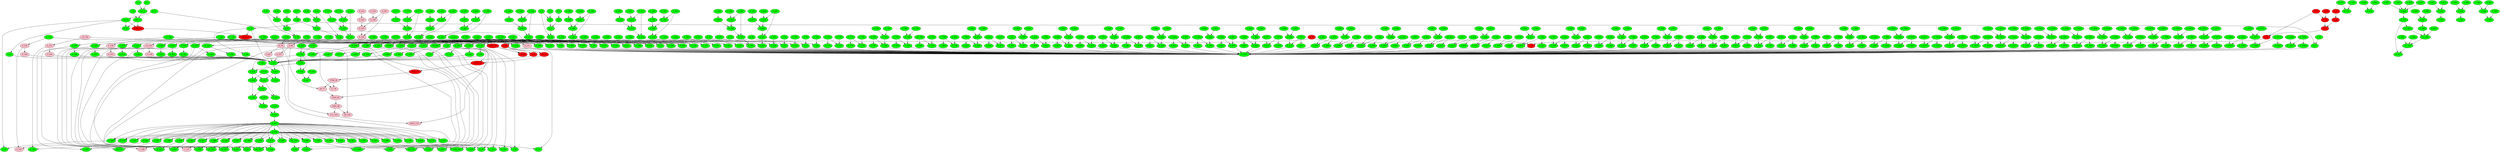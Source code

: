 digraph{
"0_0" [style=filled, fillcolor = green]
"0_0" -> "523_1"
"523_1" [style=filled, fillcolor = green]
"4_2" [style=filled, fillcolor = green]
"4_2" -> "523_1"
"523_1" [style=filled, fillcolor = green]
"0_5" [style=filled, fillcolor = green]
"0_5" -> "0_6"
"0_6" [style=filled, fillcolor = green]
"0_7" [style=filled, fillcolor = green]
"0_7" -> "0_8"
"0_8" [style=filled, fillcolor = green]
"0_9" [style=filled, fillcolor = green]
"0_9" -> "0_8"
"0_8" [style=filled, fillcolor = green]
"0_9" -> "0_10"
"0_10" [style=filled, fillcolor = green]
"8_12" [style=filled, fillcolor = green]
"8_12" -> "16_14"
"16_14" [style=filled, fillcolor = green]
"8_12" -> "0_13"
"0_13" [style=filled, fillcolor = green]
"9_16" [style=filled, fillcolor = green]
"9_16" -> "0_17"
"0_17" [style=filled, fillcolor = green]
"9_16" -> "4_18"
"4_18" [style=filled, fillcolor = green]
"0_20" [style=filled, fillcolor = green]
"0_20" -> "0_17"
"0_17" [style=filled, fillcolor = green]
"0_31" [style=filled, fillcolor = red]
"0_31" -> "0_32"
"0_32" [style=filled, fillcolor = red]
"0_33" [style=filled, fillcolor = red]
"0_33" -> "0_34"
"0_34" [style=filled, fillcolor = red]
"0_35" [style=filled, fillcolor = red]
"0_35" -> "0_34"
"0_34" [style=filled, fillcolor = red]
"0_35" -> "0_36"
"0_36" [style=filled, fillcolor = red]
"6_38" [style=filled, fillcolor = red]
"6_38" -> "5_40"
"5_40" [style=filled, fillcolor = red]
"6_38" -> "0_39"
"0_39" [style=filled, fillcolor = red]
"6_42" [style=filled, fillcolor = green]
"6_42" -> "0_43"
"0_43" [style=filled, fillcolor = green]
"6_42" -> "5_44"
"5_44" [style=filled, fillcolor = green]
"0_46" [style=filled, fillcolor = green]
"0_46" -> "0_43"
"0_43" [style=filled, fillcolor = green]
"0_61" [style=filled, fillcolor = green]
"0_61" -> "0_62"
"0_62" [style=filled, fillcolor = green]
"0_63" [style=filled, fillcolor = green]
"0_63" -> "0_64"
"0_64" [style=filled, fillcolor = green]
"0_65" [style=filled, fillcolor = green]
"0_65" -> "0_64"
"0_64" [style=filled, fillcolor = green]
"0_65" -> "0_66"
"0_66" [style=filled, fillcolor = green]
"10_68" [style=filled, fillcolor = green]
"10_68" -> "9_70"
"9_70" [style=filled, fillcolor = pink]
"10_68" -> "0_69"
"0_69" [style=filled, fillcolor = green]
"6_72" [style=filled, fillcolor = green]
"6_72" -> "0_73"
"0_73" [style=filled, fillcolor = green]
"6_72" -> "17_74"
"17_74" [style=filled, fillcolor = green]
"0_76" [style=filled, fillcolor = green]
"0_76" -> "0_73"
"0_73" [style=filled, fillcolor = green]
"0_87" [style=filled, fillcolor = green]
"0_87" -> "0_88"
"0_88" [style=filled, fillcolor = green]
"0_89" [style=filled, fillcolor = green]
"0_89" -> "0_90"
"0_90" [style=filled, fillcolor = green]
"0_91" [style=filled, fillcolor = green]
"0_91" -> "0_90"
"0_90" [style=filled, fillcolor = green]
"0_91" -> "0_92"
"0_92" [style=filled, fillcolor = green]
"6_94" [style=filled, fillcolor = green]
"6_94" -> "6_96"
"6_96" [style=filled, fillcolor = pink]
"6_94" -> "0_95"
"0_95" [style=filled, fillcolor = green]
"8_98" [style=filled, fillcolor = green]
"8_98" -> "0_99"
"0_99" [style=filled, fillcolor = green]
"8_98" -> "4_100"
"4_100" [style=filled, fillcolor = green]
"0_102" [style=filled, fillcolor = green]
"0_102" -> "0_99"
"0_99" [style=filled, fillcolor = green]
"0_117" [style=filled, fillcolor = green]
"0_117" -> "0_118"
"0_118" [style=filled, fillcolor = green]
"0_119" [style=filled, fillcolor = green]
"0_119" -> "0_120"
"0_120" [style=filled, fillcolor = green]
"0_121" [style=filled, fillcolor = green]
"0_121" -> "0_120"
"0_120" [style=filled, fillcolor = green]
"0_121" -> "0_122"
"0_122" [style=filled, fillcolor = green]
"7_124" [style=filled, fillcolor = green]
"7_124" -> "10_126"
"10_126" [style=filled, fillcolor = pink]
"7_124" -> "0_125"
"0_125" [style=filled, fillcolor = green]
"6_128" [style=filled, fillcolor = green]
"6_128" -> "0_129"
"0_129" [style=filled, fillcolor = green]
"6_128" -> "4_130"
"4_130" [style=filled, fillcolor = pink]
"0_132" [style=filled, fillcolor = green]
"0_132" -> "0_129"
"0_129" [style=filled, fillcolor = green]
"0_143" [style=filled, fillcolor = pink]
"0_143" -> "0_144"
"0_144" [style=filled, fillcolor = pink]
"0_145" [style=filled, fillcolor = pink]
"0_145" -> "0_146"
"0_146" [style=filled, fillcolor = pink]
"0_147" [style=filled, fillcolor = pink]
"0_147" -> "0_146"
"0_146" [style=filled, fillcolor = pink]
"0_147" -> "0_148"
"0_148" [style=filled, fillcolor = pink]
"16_150" [style=filled, fillcolor = pink]
"16_150" -> "5_152"
"5_152" [style=filled, fillcolor = pink]
"16_150" -> "0_151"
"0_151" [style=filled, fillcolor = pink]
"6_154" [style=filled, fillcolor = green]
"6_154" -> "0_155"
"0_155" [style=filled, fillcolor = green]
"6_154" -> "5_156"
"5_156" [style=filled, fillcolor = pink]
"0_158" [style=filled, fillcolor = green]
"0_158" -> "0_155"
"0_155" [style=filled, fillcolor = green]
"0_173" [style=filled, fillcolor = green]
"0_173" -> "0_174"
"0_174" [style=filled, fillcolor = green]
"0_175" [style=filled, fillcolor = green]
"0_175" -> "0_176"
"0_176" [style=filled, fillcolor = green]
"0_177" [style=filled, fillcolor = green]
"0_177" -> "0_176"
"0_176" [style=filled, fillcolor = green]
"0_177" -> "0_178"
"0_178" [style=filled, fillcolor = green]
"7_180" [style=filled, fillcolor = green]
"7_180" -> "5_182"
"5_182" [style=filled, fillcolor = green]
"7_180" -> "0_181"
"0_181" [style=filled, fillcolor = green]
"11_184" [style=filled, fillcolor = green]
"11_184" -> "0_185"
"0_185" [style=filled, fillcolor = green]
"11_184" -> "6_186"
"6_186" [style=filled, fillcolor = green]
"0_188" [style=filled, fillcolor = green]
"0_188" -> "0_185"
"0_185" [style=filled, fillcolor = green]
"0_199" [style=filled, fillcolor = green]
"0_199" -> "0_200"
"0_200" [style=filled, fillcolor = green]
"0_201" [style=filled, fillcolor = green]
"0_201" -> "0_202"
"0_202" [style=filled, fillcolor = green]
"0_203" [style=filled, fillcolor = green]
"0_203" -> "0_202"
"0_202" [style=filled, fillcolor = green]
"0_203" -> "0_204"
"0_204" [style=filled, fillcolor = green]
"6_206" [style=filled, fillcolor = green]
"6_206" -> "5_208"
"5_208" [style=filled, fillcolor = green]
"6_206" -> "0_207"
"0_207" [style=filled, fillcolor = green]
"6_210" [style=filled, fillcolor = green]
"6_210" -> "0_211"
"0_211" [style=filled, fillcolor = green]
"6_210" -> "4_212"
"4_212" [style=filled, fillcolor = green]
"0_214" [style=filled, fillcolor = green]
"0_214" -> "0_211"
"0_211" [style=filled, fillcolor = green]
"0_226" [style=filled, fillcolor = green]
"0_226" -> "0_227"
"0_227" [style=filled, fillcolor = green]
"0_228" [style=filled, fillcolor = green]
"0_228" -> "0_229"
"0_229" [style=filled, fillcolor = green]
"0_230" [style=filled, fillcolor = green]
"0_230" -> "0_229"
"0_229" [style=filled, fillcolor = green]
"0_230" -> "0_231"
"0_231" [style=filled, fillcolor = green]
"11_233" [style=filled, fillcolor = green]
"11_233" -> "8_235"
"8_235" [style=filled, fillcolor = green]
"11_233" -> "0_234"
"0_234" [style=filled, fillcolor = green]
"6_237" [style=filled, fillcolor = green]
"6_237" -> "0_238"
"0_238" [style=filled, fillcolor = green]
"6_237" -> "16_239"
"16_239" [style=filled, fillcolor = green]
"0_241" [style=filled, fillcolor = green]
"0_241" -> "0_238"
"0_238" [style=filled, fillcolor = green]
"0_256" [style=filled, fillcolor = green]
"0_256" -> "0_257"
"0_257" [style=filled, fillcolor = green]
"0_258" [style=filled, fillcolor = green]
"0_258" -> "0_259"
"0_259" [style=filled, fillcolor = green]
"0_260" [style=filled, fillcolor = green]
"0_260" -> "0_259"
"0_259" [style=filled, fillcolor = green]
"0_260" -> "0_261"
"0_261" [style=filled, fillcolor = green]
"7_263" [style=filled, fillcolor = green]
"7_263" -> "6_265"
"6_265" [style=filled, fillcolor = green]
"7_263" -> "0_264"
"0_264" [style=filled, fillcolor = green]
"6_267" [style=filled, fillcolor = green]
"6_267" -> "0_268"
"0_268" [style=filled, fillcolor = green]
"6_267" -> "9_269"
"9_269" [style=filled, fillcolor = green]
"0_271" [style=filled, fillcolor = green]
"0_271" -> "0_268"
"0_268" [style=filled, fillcolor = green]
"0_282" [style=filled, fillcolor = green]
"0_282" -> "0_283"
"0_283" [style=filled, fillcolor = green]
"0_284" [style=filled, fillcolor = green]
"0_284" -> "0_285"
"0_285" [style=filled, fillcolor = green]
"0_286" [style=filled, fillcolor = green]
"0_286" -> "0_285"
"0_285" [style=filled, fillcolor = green]
"0_286" -> "0_287"
"0_287" [style=filled, fillcolor = green]
"6_289" [style=filled, fillcolor = green]
"6_289" -> "5_291"
"5_291" [style=filled, fillcolor = green]
"6_289" -> "0_290"
"0_290" [style=filled, fillcolor = green]
"18_293" [style=filled, fillcolor = green]
"18_293" -> "0_294"
"0_294" [style=filled, fillcolor = green]
"18_293" -> "14_295"
"14_295" [style=filled, fillcolor = green]
"0_297" [style=filled, fillcolor = green]
"0_297" -> "0_294"
"0_294" [style=filled, fillcolor = green]
"0_309" [style=filled, fillcolor = green]
"0_309" -> "0_310"
"0_310" [style=filled, fillcolor = green]
"0_311" [style=filled, fillcolor = green]
"0_311" -> "0_312"
"0_312" [style=filled, fillcolor = green]
"0_313" [style=filled, fillcolor = green]
"0_313" -> "0_312"
"0_312" [style=filled, fillcolor = green]
"0_313" -> "0_314"
"0_314" [style=filled, fillcolor = green]
"8_316" [style=filled, fillcolor = green]
"8_316" -> "9_318"
"9_318" [style=filled, fillcolor = green]
"8_316" -> "0_317"
"0_317" [style=filled, fillcolor = green]
"6_320" [style=filled, fillcolor = green]
"6_320" -> "0_321"
"0_321" [style=filled, fillcolor = green]
"6_320" -> "5_322"
"5_322" [style=filled, fillcolor = green]
"0_324" [style=filled, fillcolor = green]
"0_324" -> "0_321"
"0_321" [style=filled, fillcolor = green]
"0_342" [style=filled, fillcolor = green]
"0_342" -> "0_343"
"0_343" [style=filled, fillcolor = green]
"0_344" [style=filled, fillcolor = green]
"0_344" -> "0_345"
"0_345" [style=filled, fillcolor = green]
"0_346" [style=filled, fillcolor = green]
"0_346" -> "0_345"
"0_345" [style=filled, fillcolor = green]
"0_346" -> "0_347"
"0_347" [style=filled, fillcolor = green]
"7_349" [style=filled, fillcolor = green]
"7_349" -> "5_351"
"5_351" [style=filled, fillcolor = green]
"7_349" -> "0_350"
"0_350" [style=filled, fillcolor = green]
"6_353" [style=filled, fillcolor = green]
"6_353" -> "0_354"
"0_354" [style=filled, fillcolor = green]
"6_353" -> "5_355"
"5_355" [style=filled, fillcolor = green]
"0_357" [style=filled, fillcolor = green]
"0_357" -> "0_354"
"0_354" [style=filled, fillcolor = green]
"0_373" [style=filled, fillcolor = green]
"0_373" -> "0_374"
"0_374" [style=filled, fillcolor = green]
"0_375" [style=filled, fillcolor = green]
"0_375" -> "0_374"
"0_374" [style=filled, fillcolor = green]
"0_389" [style=filled, fillcolor = green]
"0_389" -> "0_390"
"0_390" [style=filled, fillcolor = green]
"0_391" [style=filled, fillcolor = green]
"0_391" -> "0_392"
"0_392" [style=filled, fillcolor = green]
"0_393" [style=filled, fillcolor = green]
"0_393" -> "0_392"
"0_392" [style=filled, fillcolor = green]
"0_393" -> "0_394"
"0_394" [style=filled, fillcolor = green]
"6_396" [style=filled, fillcolor = green]
"6_396" -> "5_398"
"5_398" [style=filled, fillcolor = green]
"6_396" -> "0_397"
"0_397" [style=filled, fillcolor = green]
"6_400" [style=filled, fillcolor = green]
"6_400" -> "0_401"
"0_401" [style=filled, fillcolor = green]
"6_400" -> "4_402"
"4_402" [style=filled, fillcolor = green]
"0_404" [style=filled, fillcolor = green]
"0_404" -> "0_401"
"0_401" [style=filled, fillcolor = green]
"0_420" [style=filled, fillcolor = green]
"0_420" -> "0_421"
"0_421" [style=filled, fillcolor = green]
"0_422" [style=filled, fillcolor = green]
"0_422" -> "0_421"
"0_421" [style=filled, fillcolor = green]
"0_436" [style=filled, fillcolor = green]
"0_436" -> "0_437"
"0_437" [style=filled, fillcolor = green]
"0_438" [style=filled, fillcolor = green]
"0_438" -> "0_439"
"0_439" [style=filled, fillcolor = green]
"0_440" [style=filled, fillcolor = green]
"0_440" -> "0_439"
"0_439" [style=filled, fillcolor = green]
"0_440" -> "0_441"
"0_441" [style=filled, fillcolor = green]
"6_443" [style=filled, fillcolor = green]
"6_443" -> "5_445"
"5_445" [style=filled, fillcolor = green]
"6_443" -> "0_444"
"0_444" [style=filled, fillcolor = green]
"6_447" [style=filled, fillcolor = green]
"6_447" -> "0_448"
"0_448" [style=filled, fillcolor = green]
"6_447" -> "14_449"
"14_449" [style=filled, fillcolor = green]
"0_451" [style=filled, fillcolor = green]
"0_451" -> "0_448"
"0_448" [style=filled, fillcolor = green]
"0_467" [style=filled, fillcolor = green]
"0_467" -> "4_468"
"4_468" [style=filled, fillcolor = green]
"7_471" [style=filled, fillcolor = green]
"7_471" -> "4_468"
"4_468" [style=filled, fillcolor = green]
"0_472" [style=filled, fillcolor = green]
"0_472" -> "4_468"
"4_468" [style=filled, fillcolor = green]
"5_473" [style=filled, fillcolor = green]
"5_473" -> "4_468"
"4_468" [style=filled, fillcolor = green]
"0_475" [style=filled, fillcolor = green]
"0_475" -> "0_476"
"0_476" [style=filled, fillcolor = green]
"0_477" [style=filled, fillcolor = green]
"0_477" -> "0_476"
"0_476" [style=filled, fillcolor = green]
"0_486" [style=filled, fillcolor = green]
"0_486" -> "0_487"
"0_487" [style=filled, fillcolor = green]
"0_488" [style=filled, fillcolor = green]
"0_488" -> "0_487"
"0_487" [style=filled, fillcolor = green]
"0_497" [style=filled, fillcolor = green]
"0_497" -> "0_498"
"0_498" [style=filled, fillcolor = green]
"0_499" [style=filled, fillcolor = green]
"0_499" -> "0_498"
"0_498" [style=filled, fillcolor = green]
"0_531" [style=filled, fillcolor = green]
"0_531" -> "5_532"
"5_532" [style=filled, fillcolor = green]
"0_533" [style=filled, fillcolor = green]
"0_533" -> "5_532"
"5_532" [style=filled, fillcolor = green]
"0_542" [style=filled, fillcolor = green]
"0_542" -> "0_543"
"0_543" [style=filled, fillcolor = green]
"0_544" [style=filled, fillcolor = green]
"0_544" -> "0_543"
"0_543" [style=filled, fillcolor = green]
"6_772" [style=filled, fillcolor = green]
"6_772" -> "0_773"
"0_773" [style=filled, fillcolor = green]
"6_772" -> "8_774"
"8_774" [style=filled, fillcolor = green]
"0_776" [style=filled, fillcolor = green]
"0_776" -> "0_773"
"0_773" [style=filled, fillcolor = green]
"5_777" [style=filled, fillcolor = green]
"5_777" -> "0_778"
"0_778" [style=filled, fillcolor = green]
"5_777" -> "6_779"
"6_779" [style=filled, fillcolor = green]
"0_781" [style=filled, fillcolor = green]
"0_781" -> "0_778"
"0_778" [style=filled, fillcolor = green]
"0_782" [style=filled, fillcolor = green]
"0_782" -> "0_783"
"0_783" [style=filled, fillcolor = green]
"0_784" [style=filled, fillcolor = green]
"0_784" -> "0_783"
"0_783" [style=filled, fillcolor = green]
"8_785" [style=filled, fillcolor = green]
"8_785" -> "0_787"
"0_787" [style=filled, fillcolor = green]
"8_785" -> "0_786"
"0_786" [style=filled, fillcolor = green]
"0_788" [style=filled, fillcolor = green]
"0_788" -> "0_789"
"0_789" [style=filled, fillcolor = green]
"0_790" [style=filled, fillcolor = green]
"0_790" -> "0_789"
"0_789" [style=filled, fillcolor = green]
"7_791" [style=filled, fillcolor = green]
"7_791" -> "0_793"
"0_793" [style=filled, fillcolor = green]
"7_791" -> "0_792"
"0_792" [style=filled, fillcolor = green]
"22_794" [style=filled, fillcolor = green]
"22_794" -> "0_795"
"0_795" [style=filled, fillcolor = green]
"22_794" -> "0_796"
"0_796" [style=filled, fillcolor = green]
"0_797" [style=filled, fillcolor = green]
"0_797" -> "0_795"
"0_795" [style=filled, fillcolor = green]
"7_798" [style=filled, fillcolor = green]
"7_798" -> "0_799"
"0_799" [style=filled, fillcolor = green]
"7_798" -> "0_800"
"0_800" [style=filled, fillcolor = green]
"0_801" [style=filled, fillcolor = green]
"0_801" -> "0_799"
"0_799" [style=filled, fillcolor = green]
"0_802" [style=filled, fillcolor = green]
"0_802" -> "0_803"
"0_803" [style=filled, fillcolor = green]
"0_804" [style=filled, fillcolor = green]
"0_804" -> "0_803"
"0_803" [style=filled, fillcolor = green]
"7_805" [style=filled, fillcolor = green]
"7_805" -> "0_807"
"0_807" [style=filled, fillcolor = green]
"7_805" -> "0_806"
"0_806" [style=filled, fillcolor = green]
"0_808" [style=filled, fillcolor = green]
"0_808" -> "0_809"
"0_809" [style=filled, fillcolor = green]
"0_810" [style=filled, fillcolor = green]
"0_810" -> "0_809"
"0_809" [style=filled, fillcolor = green]
"7_811" [style=filled, fillcolor = green]
"7_811" -> "0_813"
"0_813" [style=filled, fillcolor = green]
"7_811" -> "0_812"
"0_812" [style=filled, fillcolor = green]
"8_814" [style=filled, fillcolor = green]
"8_814" -> "0_815"
"0_815" [style=filled, fillcolor = green]
"8_814" -> "0_816"
"0_816" [style=filled, fillcolor = green]
"0_817" [style=filled, fillcolor = green]
"0_817" -> "0_815"
"0_815" [style=filled, fillcolor = green]
"7_818" [style=filled, fillcolor = green]
"7_818" -> "0_819"
"0_819" [style=filled, fillcolor = green]
"7_818" -> "0_820"
"0_820" [style=filled, fillcolor = green]
"0_821" [style=filled, fillcolor = green]
"0_821" -> "0_819"
"0_819" [style=filled, fillcolor = green]
"0_822" [style=filled, fillcolor = green]
"0_822" -> "0_823"
"0_823" [style=filled, fillcolor = green]
"0_824" [style=filled, fillcolor = green]
"0_824" -> "0_823"
"0_823" [style=filled, fillcolor = green]
"8_825" [style=filled, fillcolor = green]
"8_825" -> "0_827"
"0_827" [style=filled, fillcolor = green]
"8_825" -> "0_826"
"0_826" [style=filled, fillcolor = green]
"0_828" [style=filled, fillcolor = green]
"0_828" -> "0_829"
"0_829" [style=filled, fillcolor = green]
"0_830" [style=filled, fillcolor = green]
"0_830" -> "0_829"
"0_829" [style=filled, fillcolor = green]
"7_831" [style=filled, fillcolor = green]
"7_831" -> "0_833"
"0_833" [style=filled, fillcolor = green]
"7_831" -> "0_832"
"0_832" [style=filled, fillcolor = green]
"7_834" [style=filled, fillcolor = green]
"7_834" -> "0_835"
"0_835" [style=filled, fillcolor = green]
"7_834" -> "0_836"
"0_836" [style=filled, fillcolor = green]
"0_837" [style=filled, fillcolor = green]
"0_837" -> "0_835"
"0_835" [style=filled, fillcolor = green]
"18_838" [style=filled, fillcolor = green]
"18_838" -> "0_839"
"0_839" [style=filled, fillcolor = green]
"18_838" -> "0_840"
"0_840" [style=filled, fillcolor = green]
"0_841" [style=filled, fillcolor = green]
"0_841" -> "0_839"
"0_839" [style=filled, fillcolor = green]
"0_842" [style=filled, fillcolor = green]
"0_842" -> "0_843"
"0_843" [style=filled, fillcolor = green]
"0_844" [style=filled, fillcolor = green]
"0_844" -> "0_843"
"0_843" [style=filled, fillcolor = green]
"7_845" [style=filled, fillcolor = green]
"7_845" -> "0_847"
"0_847" [style=filled, fillcolor = green]
"7_845" -> "0_846"
"0_846" [style=filled, fillcolor = green]
"0_848" [style=filled, fillcolor = green]
"0_848" -> "0_849"
"0_849" [style=filled, fillcolor = green]
"0_850" [style=filled, fillcolor = green]
"0_850" -> "0_849"
"0_849" [style=filled, fillcolor = green]
"11_851" [style=filled, fillcolor = green]
"11_851" -> "0_853"
"0_853" [style=filled, fillcolor = green]
"11_851" -> "0_852"
"0_852" [style=filled, fillcolor = green]
"12_854" [style=filled, fillcolor = green]
"12_854" -> "0_855"
"0_855" [style=filled, fillcolor = green]
"12_854" -> "0_856"
"0_856" [style=filled, fillcolor = green]
"0_857" [style=filled, fillcolor = green]
"0_857" -> "0_855"
"0_855" [style=filled, fillcolor = green]
"6_858" [style=filled, fillcolor = green]
"6_858" -> "0_859"
"0_859" [style=filled, fillcolor = green]
"6_858" -> "0_860"
"0_860" [style=filled, fillcolor = green]
"0_861" [style=filled, fillcolor = green]
"0_861" -> "0_859"
"0_859" [style=filled, fillcolor = green]
"0_862" [style=filled, fillcolor = green]
"0_862" -> "0_863"
"0_863" [style=filled, fillcolor = green]
"0_864" [style=filled, fillcolor = green]
"0_864" -> "0_863"
"0_863" [style=filled, fillcolor = green]
"7_865" [style=filled, fillcolor = green]
"7_865" -> "0_867"
"0_867" [style=filled, fillcolor = green]
"7_865" -> "0_866"
"0_866" [style=filled, fillcolor = green]
"0_868" [style=filled, fillcolor = green]
"0_868" -> "0_869"
"0_869" [style=filled, fillcolor = green]
"0_870" [style=filled, fillcolor = green]
"0_870" -> "0_869"
"0_869" [style=filled, fillcolor = green]
"7_871" [style=filled, fillcolor = green]
"7_871" -> "0_873"
"0_873" [style=filled, fillcolor = green]
"7_871" -> "0_872"
"0_872" [style=filled, fillcolor = green]
"7_874" [style=filled, fillcolor = green]
"7_874" -> "0_875"
"0_875" [style=filled, fillcolor = green]
"7_874" -> "0_876"
"0_876" [style=filled, fillcolor = green]
"0_877" [style=filled, fillcolor = green]
"0_877" -> "0_875"
"0_875" [style=filled, fillcolor = green]
"6_878" [style=filled, fillcolor = green]
"6_878" -> "0_879"
"0_879" [style=filled, fillcolor = green]
"6_878" -> "0_880"
"0_880" [style=filled, fillcolor = green]
"0_881" [style=filled, fillcolor = green]
"0_881" -> "0_879"
"0_879" [style=filled, fillcolor = green]
"0_882" [style=filled, fillcolor = green]
"0_882" -> "0_883"
"0_883" [style=filled, fillcolor = green]
"0_884" [style=filled, fillcolor = green]
"0_884" -> "0_883"
"0_883" [style=filled, fillcolor = green]
"7_885" [style=filled, fillcolor = green]
"7_885" -> "0_887"
"0_887" [style=filled, fillcolor = green]
"7_885" -> "0_886"
"0_886" [style=filled, fillcolor = green]
"0_888" [style=filled, fillcolor = green]
"0_888" -> "0_889"
"0_889" [style=filled, fillcolor = green]
"0_890" [style=filled, fillcolor = green]
"0_890" -> "0_889"
"0_889" [style=filled, fillcolor = green]
"10_891" [style=filled, fillcolor = green]
"10_891" -> "0_893"
"0_893" [style=filled, fillcolor = green]
"10_891" -> "0_892"
"0_892" [style=filled, fillcolor = green]
"7_894" [style=filled, fillcolor = green]
"7_894" -> "0_895"
"0_895" [style=filled, fillcolor = green]
"7_894" -> "0_896"
"0_896" [style=filled, fillcolor = green]
"0_897" [style=filled, fillcolor = green]
"0_897" -> "0_895"
"0_895" [style=filled, fillcolor = green]
"6_898" [style=filled, fillcolor = green]
"6_898" -> "0_899"
"0_899" [style=filled, fillcolor = green]
"6_898" -> "0_900"
"0_900" [style=filled, fillcolor = green]
"0_901" [style=filled, fillcolor = green]
"0_901" -> "0_899"
"0_899" [style=filled, fillcolor = green]
"0_902" [style=filled, fillcolor = green]
"0_902" -> "0_903"
"0_903" [style=filled, fillcolor = green]
"0_904" [style=filled, fillcolor = green]
"0_904" -> "0_903"
"0_903" [style=filled, fillcolor = green]
"10_905" [style=filled, fillcolor = green]
"10_905" -> "0_907"
"0_907" [style=filled, fillcolor = green]
"10_905" -> "0_906"
"0_906" [style=filled, fillcolor = green]
"0_908" [style=filled, fillcolor = green]
"0_908" -> "0_909"
"0_909" [style=filled, fillcolor = green]
"0_910" [style=filled, fillcolor = green]
"0_910" -> "0_909"
"0_909" [style=filled, fillcolor = green]
"7_911" [style=filled, fillcolor = green]
"7_911" -> "0_913"
"0_913" [style=filled, fillcolor = green]
"7_911" -> "0_912"
"0_912" [style=filled, fillcolor = green]
"6_914" [style=filled, fillcolor = green]
"6_914" -> "0_915"
"0_915" [style=filled, fillcolor = green]
"6_914" -> "0_916"
"0_916" [style=filled, fillcolor = green]
"0_917" [style=filled, fillcolor = green]
"0_917" -> "0_915"
"0_915" [style=filled, fillcolor = green]
"6_918" [style=filled, fillcolor = green]
"6_918" -> "0_919"
"0_919" [style=filled, fillcolor = green]
"6_918" -> "0_920"
"0_920" [style=filled, fillcolor = green]
"0_921" [style=filled, fillcolor = green]
"0_921" -> "0_919"
"0_919" [style=filled, fillcolor = green]
"0_922" [style=filled, fillcolor = green]
"0_922" -> "0_923"
"0_923" [style=filled, fillcolor = green]
"0_924" [style=filled, fillcolor = green]
"0_924" -> "0_923"
"0_923" [style=filled, fillcolor = green]
"7_925" [style=filled, fillcolor = green]
"7_925" -> "0_927"
"0_927" [style=filled, fillcolor = green]
"7_925" -> "0_926"
"0_926" [style=filled, fillcolor = green]
"0_928" [style=filled, fillcolor = green]
"0_928" -> "0_929"
"0_929" [style=filled, fillcolor = green]
"0_930" [style=filled, fillcolor = green]
"0_930" -> "0_929"
"0_929" [style=filled, fillcolor = green]
"8_931" [style=filled, fillcolor = green]
"8_931" -> "0_933"
"0_933" [style=filled, fillcolor = green]
"8_931" -> "0_932"
"0_932" [style=filled, fillcolor = green]
"6_934" [style=filled, fillcolor = green]
"6_934" -> "0_935"
"0_935" [style=filled, fillcolor = green]
"6_934" -> "0_936"
"0_936" [style=filled, fillcolor = green]
"0_937" [style=filled, fillcolor = green]
"0_937" -> "0_935"
"0_935" [style=filled, fillcolor = green]
"8_938" [style=filled, fillcolor = green]
"8_938" -> "0_939"
"0_939" [style=filled, fillcolor = green]
"8_938" -> "0_940"
"0_940" [style=filled, fillcolor = green]
"0_941" [style=filled, fillcolor = green]
"0_941" -> "0_939"
"0_939" [style=filled, fillcolor = green]
"0_942" [style=filled, fillcolor = green]
"0_942" -> "0_943"
"0_943" [style=filled, fillcolor = green]
"0_944" [style=filled, fillcolor = green]
"0_944" -> "0_943"
"0_943" [style=filled, fillcolor = green]
"7_945" [style=filled, fillcolor = green]
"7_945" -> "0_947"
"0_947" [style=filled, fillcolor = green]
"7_945" -> "0_946"
"0_946" [style=filled, fillcolor = green]
"0_948" [style=filled, fillcolor = green]
"0_948" -> "0_949"
"0_949" [style=filled, fillcolor = green]
"0_950" [style=filled, fillcolor = green]
"0_950" -> "0_949"
"0_949" [style=filled, fillcolor = green]
"7_951" [style=filled, fillcolor = green]
"7_951" -> "0_953"
"0_953" [style=filled, fillcolor = green]
"7_951" -> "0_952"
"0_952" [style=filled, fillcolor = green]
"7_954" [style=filled, fillcolor = green]
"7_954" -> "0_955"
"0_955" [style=filled, fillcolor = green]
"7_954" -> "0_956"
"0_956" [style=filled, fillcolor = green]
"0_957" [style=filled, fillcolor = green]
"0_957" -> "0_955"
"0_955" [style=filled, fillcolor = green]
"6_958" [style=filled, fillcolor = green]
"6_958" -> "0_959"
"0_959" [style=filled, fillcolor = green]
"6_958" -> "0_960"
"0_960" [style=filled, fillcolor = green]
"0_961" [style=filled, fillcolor = green]
"0_961" -> "0_959"
"0_959" [style=filled, fillcolor = green]
"0_962" [style=filled, fillcolor = green]
"0_962" -> "0_963"
"0_963" [style=filled, fillcolor = green]
"0_964" [style=filled, fillcolor = green]
"0_964" -> "0_963"
"0_963" [style=filled, fillcolor = green]
"7_965" [style=filled, fillcolor = green]
"7_965" -> "0_967"
"0_967" [style=filled, fillcolor = green]
"7_965" -> "0_966"
"0_966" [style=filled, fillcolor = green]
"0_968" [style=filled, fillcolor = green]
"0_968" -> "0_969"
"0_969" [style=filled, fillcolor = green]
"0_970" [style=filled, fillcolor = green]
"0_970" -> "0_969"
"0_969" [style=filled, fillcolor = green]
"7_971" [style=filled, fillcolor = green]
"7_971" -> "0_973"
"0_973" [style=filled, fillcolor = green]
"7_971" -> "0_972"
"0_972" [style=filled, fillcolor = green]
"7_974" [style=filled, fillcolor = green]
"7_974" -> "0_975"
"0_975" [style=filled, fillcolor = green]
"7_974" -> "0_976"
"0_976" [style=filled, fillcolor = green]
"0_977" [style=filled, fillcolor = green]
"0_977" -> "0_975"
"0_975" [style=filled, fillcolor = green]
"8_978" [style=filled, fillcolor = green]
"8_978" -> "0_979"
"0_979" [style=filled, fillcolor = green]
"8_978" -> "0_980"
"0_980" [style=filled, fillcolor = green]
"0_981" [style=filled, fillcolor = green]
"0_981" -> "0_979"
"0_979" [style=filled, fillcolor = green]
"0_982" [style=filled, fillcolor = green]
"0_982" -> "0_983"
"0_983" [style=filled, fillcolor = green]
"0_984" [style=filled, fillcolor = green]
"0_984" -> "0_983"
"0_983" [style=filled, fillcolor = green]
"7_985" [style=filled, fillcolor = green]
"7_985" -> "0_987"
"0_987" [style=filled, fillcolor = green]
"7_985" -> "0_986"
"0_986" [style=filled, fillcolor = green]
"0_988" [style=filled, fillcolor = green]
"0_988" -> "0_989"
"0_989" [style=filled, fillcolor = green]
"0_990" [style=filled, fillcolor = green]
"0_990" -> "0_989"
"0_989" [style=filled, fillcolor = green]
"10_991" [style=filled, fillcolor = green]
"10_991" -> "0_993"
"0_993" [style=filled, fillcolor = green]
"10_991" -> "0_992"
"0_992" [style=filled, fillcolor = green]
"9_994" [style=filled, fillcolor = green]
"9_994" -> "0_995"
"0_995" [style=filled, fillcolor = green]
"9_994" -> "0_996"
"0_996" [style=filled, fillcolor = green]
"0_997" [style=filled, fillcolor = green]
"0_997" -> "0_995"
"0_995" [style=filled, fillcolor = green]
"7_998" [style=filled, fillcolor = green]
"7_998" -> "0_999"
"0_999" [style=filled, fillcolor = green]
"7_998" -> "0_1000"
"0_1000" [style=filled, fillcolor = green]
"0_1001" [style=filled, fillcolor = green]
"0_1001" -> "0_999"
"0_999" [style=filled, fillcolor = green]
"0_1002" [style=filled, fillcolor = green]
"0_1002" -> "0_1003"
"0_1003" [style=filled, fillcolor = green]
"0_1004" [style=filled, fillcolor = green]
"0_1004" -> "0_1003"
"0_1003" [style=filled, fillcolor = green]
"9_1005" [style=filled, fillcolor = green]
"9_1005" -> "0_1007"
"0_1007" [style=filled, fillcolor = green]
"9_1005" -> "0_1006"
"0_1006" [style=filled, fillcolor = green]
"0_1008" [style=filled, fillcolor = green]
"0_1008" -> "0_1009"
"0_1009" [style=filled, fillcolor = green]
"0_1010" [style=filled, fillcolor = green]
"0_1010" -> "0_1009"
"0_1009" [style=filled, fillcolor = green]
"7_1011" [style=filled, fillcolor = green]
"7_1011" -> "0_1013"
"0_1013" [style=filled, fillcolor = green]
"7_1011" -> "0_1012"
"0_1012" [style=filled, fillcolor = green]
"7_1014" [style=filled, fillcolor = green]
"7_1014" -> "0_1015"
"0_1015" [style=filled, fillcolor = green]
"7_1014" -> "0_1016"
"0_1016" [style=filled, fillcolor = green]
"0_1017" [style=filled, fillcolor = green]
"0_1017" -> "0_1015"
"0_1015" [style=filled, fillcolor = green]
"6_1018" [style=filled, fillcolor = green]
"6_1018" -> "0_1019"
"0_1019" [style=filled, fillcolor = green]
"6_1018" -> "0_1020"
"0_1020" [style=filled, fillcolor = green]
"0_1021" [style=filled, fillcolor = green]
"0_1021" -> "0_1019"
"0_1019" [style=filled, fillcolor = green]
"0_1022" [style=filled, fillcolor = green]
"0_1022" -> "0_1023"
"0_1023" [style=filled, fillcolor = green]
"0_1024" [style=filled, fillcolor = green]
"0_1024" -> "0_1023"
"0_1023" [style=filled, fillcolor = green]
"7_1025" [style=filled, fillcolor = green]
"7_1025" -> "0_1027"
"0_1027" [style=filled, fillcolor = green]
"7_1025" -> "0_1026"
"0_1026" [style=filled, fillcolor = green]
"0_1028" [style=filled, fillcolor = green]
"0_1028" -> "0_1029"
"0_1029" [style=filled, fillcolor = green]
"0_1030" [style=filled, fillcolor = green]
"0_1030" -> "0_1029"
"0_1029" [style=filled, fillcolor = green]
"7_1031" [style=filled, fillcolor = green]
"7_1031" -> "0_1033"
"0_1033" [style=filled, fillcolor = green]
"7_1031" -> "0_1032"
"0_1032" [style=filled, fillcolor = green]
"0_1034" [style=filled, fillcolor = green]
"0_1034" -> "0_1035"
"0_1035" [style=filled, fillcolor = green]
"0_1036" [style=filled, fillcolor = green]
"0_1036" -> "0_1035"
"0_1035" [style=filled, fillcolor = green]
"6_1037" [style=filled, fillcolor = green]
"6_1037" -> "0_1039"
"0_1039" [style=filled, fillcolor = green]
"6_1037" -> "0_1038"
"0_1038" [style=filled, fillcolor = green]
"0_1040" [style=filled, fillcolor = green]
"0_1040" -> "0_1041"
"0_1041" [style=filled, fillcolor = green]
"0_1042" [style=filled, fillcolor = green]
"0_1042" -> "0_1041"
"0_1041" [style=filled, fillcolor = green]
"6_1043" [style=filled, fillcolor = green]
"6_1043" -> "0_1045"
"0_1045" [style=filled, fillcolor = green]
"6_1043" -> "0_1044"
"0_1044" [style=filled, fillcolor = green]
"0_1046" [style=filled, fillcolor = green]
"0_1046" -> "0_1047"
"0_1047" [style=filled, fillcolor = green]
"0_1048" [style=filled, fillcolor = green]
"0_1048" -> "0_1047"
"0_1047" [style=filled, fillcolor = green]
"7_1049" [style=filled, fillcolor = green]
"7_1049" -> "0_1051"
"0_1051" [style=filled, fillcolor = green]
"7_1049" -> "0_1050"
"0_1050" [style=filled, fillcolor = green]
"0_1052" [style=filled, fillcolor = green]
"0_1052" -> "0_1053"
"0_1053" [style=filled, fillcolor = green]
"0_1054" [style=filled, fillcolor = green]
"0_1054" -> "0_1053"
"0_1053" [style=filled, fillcolor = green]
"6_1055" [style=filled, fillcolor = green]
"6_1055" -> "0_1057"
"0_1057" [style=filled, fillcolor = green]
"6_1055" -> "0_1056"
"0_1056" [style=filled, fillcolor = green]
"0_1058" [style=filled, fillcolor = green]
"0_1058" -> "0_1059"
"0_1059" [style=filled, fillcolor = green]
"0_1060" [style=filled, fillcolor = green]
"0_1060" -> "0_1059"
"0_1059" [style=filled, fillcolor = green]
"7_1061" [style=filled, fillcolor = green]
"7_1061" -> "0_1063"
"0_1063" [style=filled, fillcolor = green]
"7_1061" -> "0_1062"
"0_1062" [style=filled, fillcolor = green]
"0_1064" [style=filled, fillcolor = green]
"0_1064" -> "0_1065"
"0_1065" [style=filled, fillcolor = green]
"0_1066" [style=filled, fillcolor = green]
"0_1066" -> "0_1065"
"0_1065" [style=filled, fillcolor = green]
"6_1067" [style=filled, fillcolor = green]
"6_1067" -> "0_1069"
"0_1069" [style=filled, fillcolor = green]
"6_1067" -> "0_1068"
"0_1068" [style=filled, fillcolor = green]
"0_1070" [style=filled, fillcolor = green]
"0_1070" -> "0_1071"
"0_1071" [style=filled, fillcolor = green]
"0_1072" [style=filled, fillcolor = green]
"0_1072" -> "0_1071"
"0_1071" [style=filled, fillcolor = green]
"7_1073" [style=filled, fillcolor = green]
"7_1073" -> "0_1075"
"0_1075" [style=filled, fillcolor = green]
"7_1073" -> "0_1074"
"0_1074" [style=filled, fillcolor = green]
"0_1076" [style=filled, fillcolor = green]
"0_1076" -> "0_1077"
"0_1077" [style=filled, fillcolor = green]
"0_1078" [style=filled, fillcolor = green]
"0_1078" -> "0_1077"
"0_1077" [style=filled, fillcolor = green]
"6_1079" [style=filled, fillcolor = green]
"6_1079" -> "0_1081"
"0_1081" [style=filled, fillcolor = green]
"6_1079" -> "0_1080"
"0_1080" [style=filled, fillcolor = green]
"6_1082" [style=filled, fillcolor = green]
"6_1082" -> "0_1083"
"0_1083" [style=filled, fillcolor = green]
"6_1082" -> "0_1084"
"0_1084" [style=filled, fillcolor = green]
"0_1085" [style=filled, fillcolor = green]
"0_1085" -> "0_1083"
"0_1083" [style=filled, fillcolor = green]
"6_1086" [style=filled, fillcolor = green]
"6_1086" -> "0_1087"
"0_1087" [style=filled, fillcolor = green]
"6_1086" -> "0_1088"
"0_1088" [style=filled, fillcolor = green]
"0_1089" [style=filled, fillcolor = green]
"0_1089" -> "0_1087"
"0_1087" [style=filled, fillcolor = green]
"7_4" [style=filled, fillcolor = green]
"7_4" -> "395_3"
"395_3" [style=filled, fillcolor = green]
"523_1" [style=filled, fillcolor = green]
"523_1" -> "395_3"
"395_3" [style=filled, fillcolor = green]
"0_6" [style=filled, fillcolor = green]
"0_6" -> "0_11"
"0_11" [style=filled, fillcolor = green]
"0_8" [style=filled, fillcolor = green]
"0_8" -> "0_11"
"0_11" [style=filled, fillcolor = green]
"16_14" [style=filled, fillcolor = green]
"16_14" -> "6_24"
"6_24" [style=filled, fillcolor = green]
"16_14" -> "9782_21"
"9782_21" [style=filled, fillcolor = red]
"16_14" -> "0_22"
"0_22" [style=filled, fillcolor = green]
"16_14" -> "5_25"
"5_25" [style=filled, fillcolor = green]
"4_18" [style=filled, fillcolor = green]
"4_18" -> "3_28"
"3_28" [style=filled, fillcolor = green]
"4_18" -> "13453_27"
"13453_27" [style=filled, fillcolor = red]
"4_18" -> "5_29"
"5_29" [style=filled, fillcolor = green]
"0_32" [style=filled, fillcolor = red]
"0_32" -> "0_37"
"0_37" [style=filled, fillcolor = red]
"0_34" [style=filled, fillcolor = red]
"0_34" -> "0_37"
"0_37" [style=filled, fillcolor = red]
"5_40" [style=filled, fillcolor = red]
"5_40" -> "2_51"
"2_51" [style=filled, fillcolor = red]
"5_40" -> "46_47"
"46_47" [style=filled, fillcolor = red]
"5_40" -> "20_48"
"20_48" [style=filled, fillcolor = red]
"5_40" -> "4_52"
"4_52" [style=filled, fillcolor = green]
"5_44" [style=filled, fillcolor = green]
"5_44" -> "3_55"
"3_55" [style=filled, fillcolor = green]
"5_44" -> "13454_54"
"13454_54" [style=filled, fillcolor = red]
"5_44" -> "5_56"
"5_56" [style=filled, fillcolor = green]
"0_62" [style=filled, fillcolor = green]
"0_62" -> "0_67"
"0_67" [style=filled, fillcolor = green]
"0_64" [style=filled, fillcolor = green]
"0_64" -> "0_67"
"0_67" [style=filled, fillcolor = green]
"9_70" [style=filled, fillcolor = pink]
"9_70" -> "5_80"
"5_80" [style=filled, fillcolor = pink]
"9_70" -> "60_77"
"60_77" [style=filled, fillcolor = pink]
"9_70" -> "17_78"
"17_78" [style=filled, fillcolor = pink]
"9_70" -> "6_81"
"6_81" [style=filled, fillcolor = green]
"17_74" [style=filled, fillcolor = green]
"17_74" -> "4_84"
"4_84" [style=filled, fillcolor = green]
"17_74" -> "6330_83"
"6330_83" [style=filled, fillcolor = pink]
"17_74" -> "5_85"
"5_85" [style=filled, fillcolor = green]
"0_88" [style=filled, fillcolor = green]
"0_88" -> "0_93"
"0_93" [style=filled, fillcolor = green]
"0_90" [style=filled, fillcolor = green]
"0_90" -> "0_93"
"0_93" [style=filled, fillcolor = green]
"6_96" [style=filled, fillcolor = pink]
"6_96" -> "4_107"
"4_107" [style=filled, fillcolor = pink]
"6_96" -> "111_103"
"111_103" [style=filled, fillcolor = pink]
"6_96" -> "26_104"
"26_104" [style=filled, fillcolor = pink]
"6_96" -> "5_108"
"5_108" [style=filled, fillcolor = green]
"4_100" [style=filled, fillcolor = green]
"4_100" -> "4_111"
"4_111" [style=filled, fillcolor = green]
"4_100" -> "5_112"
"5_112" [style=filled, fillcolor = green]
"4_100" -> "6434_110"
"6434_110" [style=filled, fillcolor = pink]
"0_118" [style=filled, fillcolor = green]
"0_118" -> "0_123"
"0_123" [style=filled, fillcolor = green]
"0_120" [style=filled, fillcolor = green]
"0_120" -> "0_123"
"0_123" [style=filled, fillcolor = green]
"10_126" [style=filled, fillcolor = pink]
"10_126" -> "5_136"
"5_136" [style=filled, fillcolor = pink]
"10_126" -> "7_137"
"7_137" [style=filled, fillcolor = pink]
"4_130" [style=filled, fillcolor = pink]
"4_130" -> "4_140"
"4_140" [style=filled, fillcolor = pink]
"4_130" -> "5_141"
"5_141" [style=filled, fillcolor = pink]
"0_144" [style=filled, fillcolor = pink]
"0_144" -> "0_149"
"0_149" [style=filled, fillcolor = pink]
"0_146" [style=filled, fillcolor = pink]
"0_146" -> "0_149"
"0_149" [style=filled, fillcolor = pink]
"5_152" [style=filled, fillcolor = pink]
"5_152" -> "5_163"
"5_163" [style=filled, fillcolor = pink]
"5_152" -> "9_164"
"9_164" [style=filled, fillcolor = green]
"5_156" [style=filled, fillcolor = pink]
"5_156" -> "4_167"
"4_167" [style=filled, fillcolor = pink]
"5_156" -> "5_168"
"5_168" [style=filled, fillcolor = pink]
"0_174" [style=filled, fillcolor = green]
"0_174" -> "0_179"
"0_179" [style=filled, fillcolor = green]
"0_176" [style=filled, fillcolor = green]
"0_176" -> "0_179"
"0_179" [style=filled, fillcolor = green]
"5_182" [style=filled, fillcolor = green]
"5_182" -> "4_192"
"4_192" [style=filled, fillcolor = green]
"5_182" -> "16_193"
"16_193" [style=filled, fillcolor = green]
"6_186" [style=filled, fillcolor = green]
"6_186" -> "4_196"
"4_196" [style=filled, fillcolor = green]
"6_186" -> "5_197"
"5_197" [style=filled, fillcolor = green]
"0_200" [style=filled, fillcolor = green]
"0_200" -> "0_205"
"0_205" [style=filled, fillcolor = green]
"0_202" [style=filled, fillcolor = green]
"0_202" -> "0_205"
"0_205" [style=filled, fillcolor = green]
"5_208" [style=filled, fillcolor = green]
"5_208" -> "6_219"
"6_219" [style=filled, fillcolor = green]
"5_208" -> "32_220"
"32_220" [style=filled, fillcolor = green]
"4_212" [style=filled, fillcolor = green]
"4_212" -> "5_223"
"5_223" [style=filled, fillcolor = green]
"4_212" -> "4_224"
"4_224" [style=filled, fillcolor = green]
"0_227" [style=filled, fillcolor = green]
"0_227" -> "0_232"
"0_232" [style=filled, fillcolor = green]
"0_229" [style=filled, fillcolor = green]
"0_229" -> "0_232"
"0_232" [style=filled, fillcolor = green]
"8_235" [style=filled, fillcolor = green]
"8_235" -> "5_246"
"5_246" [style=filled, fillcolor = green]
"8_235" -> "26_247"
"26_247" [style=filled, fillcolor = green]
"16_239" [style=filled, fillcolor = green]
"16_239" -> "5_250"
"5_250" [style=filled, fillcolor = green]
"16_239" -> "5_251"
"5_251" [style=filled, fillcolor = green]
"0_257" [style=filled, fillcolor = green]
"0_257" -> "0_262"
"0_262" [style=filled, fillcolor = green]
"0_259" [style=filled, fillcolor = green]
"0_259" -> "0_262"
"0_262" [style=filled, fillcolor = green]
"6_265" [style=filled, fillcolor = green]
"6_265" -> "6_275"
"6_275" [style=filled, fillcolor = green]
"6_265" -> "28_276"
"28_276" [style=filled, fillcolor = green]
"9_269" [style=filled, fillcolor = green]
"9_269" -> "5_279"
"5_279" [style=filled, fillcolor = green]
"9_269" -> "5_280"
"5_280" [style=filled, fillcolor = green]
"0_283" [style=filled, fillcolor = green]
"0_283" -> "0_288"
"0_288" [style=filled, fillcolor = green]
"0_285" [style=filled, fillcolor = green]
"0_285" -> "0_288"
"0_288" [style=filled, fillcolor = green]
"5_291" [style=filled, fillcolor = green]
"5_291" -> "4_302"
"4_302" [style=filled, fillcolor = green]
"5_291" -> "30_303"
"30_303" [style=filled, fillcolor = green]
"14_295" [style=filled, fillcolor = green]
"14_295" -> "5_306"
"5_306" [style=filled, fillcolor = green]
"14_295" -> "4_307"
"4_307" [style=filled, fillcolor = green]
"0_310" [style=filled, fillcolor = green]
"0_310" -> "0_315"
"0_315" [style=filled, fillcolor = green]
"0_312" [style=filled, fillcolor = green]
"0_312" -> "0_315"
"0_315" [style=filled, fillcolor = green]
"9_318" [style=filled, fillcolor = green]
"9_318" -> "5_329"
"5_329" [style=filled, fillcolor = green]
"9_318" -> "26_330"
"26_330" [style=filled, fillcolor = green]
"5_322" [style=filled, fillcolor = green]
"5_322" -> "4_333"
"4_333" [style=filled, fillcolor = green]
"5_322" -> "5_334"
"5_334" [style=filled, fillcolor = green]
"0_343" [style=filled, fillcolor = green]
"0_343" -> "0_348"
"0_348" [style=filled, fillcolor = green]
"0_345" [style=filled, fillcolor = green]
"0_345" -> "0_348"
"0_348" [style=filled, fillcolor = green]
"5_351" [style=filled, fillcolor = green]
"5_351" -> "5_360"
"5_360" [style=filled, fillcolor = green]
"5_351" -> "1058_361"
"1058_361" [style=filled, fillcolor = green]
"5_355" [style=filled, fillcolor = green]
"5_355" -> "9_364"
"9_364" [style=filled, fillcolor = green]
"5_355" -> "4_365"
"4_365" [style=filled, fillcolor = green]
"0_390" [style=filled, fillcolor = green]
"0_390" -> "0_395"
"0_395" [style=filled, fillcolor = green]
"0_392" [style=filled, fillcolor = green]
"0_392" -> "0_395"
"0_395" [style=filled, fillcolor = green]
"5_398" [style=filled, fillcolor = green]
"5_398" -> "6_407"
"6_407" [style=filled, fillcolor = green]
"5_398" -> "175_408"
"175_408" [style=filled, fillcolor = green]
"4_402" [style=filled, fillcolor = green]
"4_402" -> "9_411"
"9_411" [style=filled, fillcolor = green]
"4_402" -> "5_412"
"5_412" [style=filled, fillcolor = green]
"0_437" [style=filled, fillcolor = green]
"0_437" -> "0_442"
"0_442" [style=filled, fillcolor = green]
"0_439" [style=filled, fillcolor = green]
"0_439" -> "0_442"
"0_442" [style=filled, fillcolor = green]
"5_445" [style=filled, fillcolor = green]
"5_445" -> "5_454"
"5_454" [style=filled, fillcolor = green]
"5_445" -> "5_455"
"5_455" [style=filled, fillcolor = green]
"14_449" [style=filled, fillcolor = green]
"14_449" -> "5_458"
"5_458" [style=filled, fillcolor = green]
"14_449" -> "5_459"
"5_459" [style=filled, fillcolor = green]
"4_468" [style=filled, fillcolor = green]
"4_468" -> "0_474"
"0_474" [style=filled, fillcolor = green]
"0_476" [style=filled, fillcolor = green]
"0_476" -> "5_478"
"5_478" [style=filled, fillcolor = green]
"0_487" [style=filled, fillcolor = green]
"0_487" -> "0_489"
"0_489" [style=filled, fillcolor = green]
"0_498" [style=filled, fillcolor = green]
"0_498" -> "0_500"
"0_500" [style=filled, fillcolor = green]
"5_532" [style=filled, fillcolor = green]
"5_532" -> "0_534"
"0_534" [style=filled, fillcolor = green]
"5_532" -> "0_535"
"0_535" [style=filled, fillcolor = green]
"5_532" -> "0_536"
"0_536" [style=filled, fillcolor = green]
"0_546" [style=filled, fillcolor = green]
"0_546" -> "0_545"
"0_545" [style=filled, fillcolor = green]
"0_543" [style=filled, fillcolor = green]
"0_543" -> "0_545"
"0_545" [style=filled, fillcolor = green]
"0_783" [style=filled, fillcolor = green]
"0_783" -> "0_786"
"0_786" [style=filled, fillcolor = green]
"0_789" [style=filled, fillcolor = green]
"0_789" -> "0_792"
"0_792" [style=filled, fillcolor = green]
"0_803" [style=filled, fillcolor = green]
"0_803" -> "0_806"
"0_806" [style=filled, fillcolor = green]
"0_809" [style=filled, fillcolor = green]
"0_809" -> "0_812"
"0_812" [style=filled, fillcolor = green]
"0_823" [style=filled, fillcolor = green]
"0_823" -> "0_826"
"0_826" [style=filled, fillcolor = green]
"0_829" [style=filled, fillcolor = green]
"0_829" -> "0_832"
"0_832" [style=filled, fillcolor = green]
"0_843" [style=filled, fillcolor = green]
"0_843" -> "0_846"
"0_846" [style=filled, fillcolor = green]
"0_849" [style=filled, fillcolor = green]
"0_849" -> "0_852"
"0_852" [style=filled, fillcolor = green]
"0_863" [style=filled, fillcolor = green]
"0_863" -> "0_866"
"0_866" [style=filled, fillcolor = green]
"0_869" [style=filled, fillcolor = green]
"0_869" -> "0_872"
"0_872" [style=filled, fillcolor = green]
"0_883" [style=filled, fillcolor = green]
"0_883" -> "0_886"
"0_886" [style=filled, fillcolor = green]
"0_889" [style=filled, fillcolor = green]
"0_889" -> "0_892"
"0_892" [style=filled, fillcolor = green]
"0_903" [style=filled, fillcolor = green]
"0_903" -> "0_906"
"0_906" [style=filled, fillcolor = green]
"0_909" [style=filled, fillcolor = green]
"0_909" -> "0_912"
"0_912" [style=filled, fillcolor = green]
"0_923" [style=filled, fillcolor = green]
"0_923" -> "0_926"
"0_926" [style=filled, fillcolor = green]
"0_929" [style=filled, fillcolor = green]
"0_929" -> "0_932"
"0_932" [style=filled, fillcolor = green]
"0_943" [style=filled, fillcolor = green]
"0_943" -> "0_946"
"0_946" [style=filled, fillcolor = green]
"0_949" [style=filled, fillcolor = green]
"0_949" -> "0_952"
"0_952" [style=filled, fillcolor = green]
"0_963" [style=filled, fillcolor = green]
"0_963" -> "0_966"
"0_966" [style=filled, fillcolor = green]
"0_969" [style=filled, fillcolor = green]
"0_969" -> "0_972"
"0_972" [style=filled, fillcolor = green]
"0_983" [style=filled, fillcolor = green]
"0_983" -> "0_986"
"0_986" [style=filled, fillcolor = green]
"0_989" [style=filled, fillcolor = green]
"0_989" -> "0_992"
"0_992" [style=filled, fillcolor = green]
"0_1003" [style=filled, fillcolor = green]
"0_1003" -> "0_1006"
"0_1006" [style=filled, fillcolor = green]
"0_1009" [style=filled, fillcolor = green]
"0_1009" -> "0_1012"
"0_1012" [style=filled, fillcolor = green]
"0_1023" [style=filled, fillcolor = green]
"0_1023" -> "0_1026"
"0_1026" [style=filled, fillcolor = green]
"0_1029" [style=filled, fillcolor = green]
"0_1029" -> "0_1032"
"0_1032" [style=filled, fillcolor = green]
"0_1035" [style=filled, fillcolor = green]
"0_1035" -> "0_1038"
"0_1038" [style=filled, fillcolor = green]
"0_1041" [style=filled, fillcolor = green]
"0_1041" -> "0_1044"
"0_1044" [style=filled, fillcolor = green]
"0_1047" [style=filled, fillcolor = green]
"0_1047" -> "0_1050"
"0_1050" [style=filled, fillcolor = green]
"0_1053" [style=filled, fillcolor = green]
"0_1053" -> "0_1056"
"0_1056" [style=filled, fillcolor = green]
"0_1059" [style=filled, fillcolor = green]
"0_1059" -> "0_1062"
"0_1062" [style=filled, fillcolor = green]
"0_1065" [style=filled, fillcolor = green]
"0_1065" -> "0_1068"
"0_1068" [style=filled, fillcolor = green]
"0_1071" [style=filled, fillcolor = green]
"0_1071" -> "0_1074"
"0_1074" [style=filled, fillcolor = green]
"0_1077" [style=filled, fillcolor = green]
"0_1077" -> "0_1080"
"0_1080" [style=filled, fillcolor = green]
"0_11" [style=filled, fillcolor = green]
"0_11" -> "0_10"
"0_10" [style=filled, fillcolor = green]
"395_3" [style=filled, fillcolor = green]
"395_3" -> "9782_21"
"9782_21" [style=filled, fillcolor = red]
"395_3" -> "0_22"
"0_22" [style=filled, fillcolor = green]
"0_37" [style=filled, fillcolor = red]
"0_37" -> "0_36"
"0_36" [style=filled, fillcolor = red]
"0_67" [style=filled, fillcolor = green]
"0_67" -> "0_66"
"0_66" [style=filled, fillcolor = green]
"0_93" [style=filled, fillcolor = green]
"0_93" -> "0_92"
"0_92" [style=filled, fillcolor = green]
"0_123" [style=filled, fillcolor = green]
"0_123" -> "0_122"
"0_122" [style=filled, fillcolor = green]
"0_149" [style=filled, fillcolor = pink]
"0_149" -> "0_148"
"0_148" [style=filled, fillcolor = pink]
"0_179" [style=filled, fillcolor = green]
"0_179" -> "0_178"
"0_178" [style=filled, fillcolor = green]
"0_205" [style=filled, fillcolor = green]
"0_205" -> "0_204"
"0_204" [style=filled, fillcolor = green]
"0_232" [style=filled, fillcolor = green]
"0_232" -> "0_231"
"0_231" [style=filled, fillcolor = green]
"0_262" [style=filled, fillcolor = green]
"0_262" -> "0_261"
"0_261" [style=filled, fillcolor = green]
"0_288" [style=filled, fillcolor = green]
"0_288" -> "0_287"
"0_287" [style=filled, fillcolor = green]
"0_315" [style=filled, fillcolor = green]
"0_315" -> "0_314"
"0_314" [style=filled, fillcolor = green]
"0_348" [style=filled, fillcolor = green]
"0_348" -> "0_347"
"0_347" [style=filled, fillcolor = green]
"0_395" [style=filled, fillcolor = green]
"0_395" -> "0_394"
"0_394" [style=filled, fillcolor = green]
"0_442" [style=filled, fillcolor = green]
"0_442" -> "0_441"
"0_441" [style=filled, fillcolor = green]
"0_474" [style=filled, fillcolor = green]
"0_474" -> "13_484"
"13_484" [style=filled, fillcolor = green]
"0_474" -> "6_485"
"6_485" [style=filled, fillcolor = green]
"6_24" [style=filled, fillcolor = green]
"6_24" -> "3_511"
"3_511" [style=filled, fillcolor = green]
"3_28" [style=filled, fillcolor = green]
"3_28" -> "3_511"
"3_511" [style=filled, fillcolor = green]
"2_51" [style=filled, fillcolor = red]
"2_51" -> "3_511"
"3_511" [style=filled, fillcolor = green]
"3_55" [style=filled, fillcolor = green]
"3_55" -> "3_511"
"3_511" [style=filled, fillcolor = green]
"5_80" [style=filled, fillcolor = pink]
"5_80" -> "3_511"
"3_511" [style=filled, fillcolor = green]
"4_84" [style=filled, fillcolor = green]
"4_84" -> "3_511"
"3_511" [style=filled, fillcolor = green]
"4_107" [style=filled, fillcolor = pink]
"4_107" -> "3_511"
"3_511" [style=filled, fillcolor = green]
"4_111" [style=filled, fillcolor = green]
"4_111" -> "3_511"
"3_511" [style=filled, fillcolor = green]
"5_136" [style=filled, fillcolor = pink]
"5_136" -> "3_511"
"3_511" [style=filled, fillcolor = green]
"4_140" [style=filled, fillcolor = pink]
"4_140" -> "3_511"
"3_511" [style=filled, fillcolor = green]
"5_163" [style=filled, fillcolor = pink]
"5_163" -> "3_511"
"3_511" [style=filled, fillcolor = green]
"4_167" [style=filled, fillcolor = pink]
"4_167" -> "3_511"
"3_511" [style=filled, fillcolor = green]
"4_192" [style=filled, fillcolor = green]
"4_192" -> "3_511"
"3_511" [style=filled, fillcolor = green]
"4_196" [style=filled, fillcolor = green]
"4_196" -> "3_511"
"3_511" [style=filled, fillcolor = green]
"6_219" [style=filled, fillcolor = green]
"6_219" -> "3_511"
"3_511" [style=filled, fillcolor = green]
"5_223" [style=filled, fillcolor = green]
"5_223" -> "3_511"
"3_511" [style=filled, fillcolor = green]
"5_246" [style=filled, fillcolor = green]
"5_246" -> "3_511"
"3_511" [style=filled, fillcolor = green]
"5_250" [style=filled, fillcolor = green]
"5_250" -> "3_511"
"3_511" [style=filled, fillcolor = green]
"6_275" [style=filled, fillcolor = green]
"6_275" -> "3_511"
"3_511" [style=filled, fillcolor = green]
"5_279" [style=filled, fillcolor = green]
"5_279" -> "3_511"
"3_511" [style=filled, fillcolor = green]
"4_302" [style=filled, fillcolor = green]
"4_302" -> "3_511"
"3_511" [style=filled, fillcolor = green]
"5_306" [style=filled, fillcolor = green]
"5_306" -> "3_511"
"3_511" [style=filled, fillcolor = green]
"5_329" [style=filled, fillcolor = green]
"5_329" -> "3_511"
"3_511" [style=filled, fillcolor = green]
"4_333" [style=filled, fillcolor = green]
"4_333" -> "3_511"
"3_511" [style=filled, fillcolor = green]
"5_360" [style=filled, fillcolor = green]
"5_360" -> "3_511"
"3_511" [style=filled, fillcolor = green]
"9_364" [style=filled, fillcolor = green]
"9_364" -> "3_511"
"3_511" [style=filled, fillcolor = green]
"6_407" [style=filled, fillcolor = green]
"6_407" -> "3_511"
"3_511" [style=filled, fillcolor = green]
"9_411" [style=filled, fillcolor = green]
"9_411" -> "3_511"
"3_511" [style=filled, fillcolor = green]
"5_454" [style=filled, fillcolor = green]
"5_454" -> "3_511"
"3_511" [style=filled, fillcolor = green]
"5_458" [style=filled, fillcolor = green]
"5_458" -> "3_511"
"3_511" [style=filled, fillcolor = green]
"0_534" [style=filled, fillcolor = green]
"0_534" -> "0_535"
"0_535" [style=filled, fillcolor = green]
"0_534" -> "0_536"
"0_536" [style=filled, fillcolor = green]
"0_10" [style=filled, fillcolor = green]
"0_10" -> "0_13"
"0_13" [style=filled, fillcolor = green]
"9782_21" [style=filled, fillcolor = red]
"9782_21" -> "13453_27"
"13453_27" [style=filled, fillcolor = red]
"0_36" [style=filled, fillcolor = red]
"0_36" -> "0_39"
"0_39" [style=filled, fillcolor = red]
"0_66" [style=filled, fillcolor = green]
"0_66" -> "0_69"
"0_69" [style=filled, fillcolor = green]
"0_92" [style=filled, fillcolor = green]
"0_92" -> "0_95"
"0_95" [style=filled, fillcolor = green]
"0_122" [style=filled, fillcolor = green]
"0_122" -> "0_125"
"0_125" [style=filled, fillcolor = green]
"0_148" [style=filled, fillcolor = pink]
"0_148" -> "0_151"
"0_151" [style=filled, fillcolor = pink]
"0_178" [style=filled, fillcolor = green]
"0_178" -> "0_181"
"0_181" [style=filled, fillcolor = green]
"0_204" [style=filled, fillcolor = green]
"0_204" -> "0_207"
"0_207" [style=filled, fillcolor = green]
"0_231" [style=filled, fillcolor = green]
"0_231" -> "0_234"
"0_234" [style=filled, fillcolor = green]
"0_261" [style=filled, fillcolor = green]
"0_261" -> "0_264"
"0_264" [style=filled, fillcolor = green]
"0_287" [style=filled, fillcolor = green]
"0_287" -> "0_290"
"0_290" [style=filled, fillcolor = green]
"0_314" [style=filled, fillcolor = green]
"0_314" -> "0_317"
"0_317" [style=filled, fillcolor = green]
"0_347" [style=filled, fillcolor = green]
"0_347" -> "0_350"
"0_350" [style=filled, fillcolor = green]
"0_394" [style=filled, fillcolor = green]
"0_394" -> "0_397"
"0_397" [style=filled, fillcolor = green]
"0_441" [style=filled, fillcolor = green]
"0_441" -> "0_444"
"0_444" [style=filled, fillcolor = green]
"0_491" [style=filled, fillcolor = green]
"0_491" -> "11_490"
"11_490" [style=filled, fillcolor = green]
"0_489" [style=filled, fillcolor = green]
"0_489" -> "11_490"
"11_490" [style=filled, fillcolor = green]
"13_484" [style=filled, fillcolor = green]
"13_484" -> "11_490"
"11_490" [style=filled, fillcolor = green]
"0_513" [style=filled, fillcolor = green]
"0_513" -> "4_512"
"4_512" [style=filled, fillcolor = green]
"3_511" [style=filled, fillcolor = green]
"3_511" -> "4_512"
"4_512" [style=filled, fillcolor = green]
"4_514" [style=filled, fillcolor = green]
"4_514" -> "0_516"
"0_516" [style=filled, fillcolor = green]
"4_514" -> "5_515"
"5_515" [style=filled, fillcolor = green]
"0_536" [style=filled, fillcolor = green]
"0_536" -> "0_516"
"0_516" [style=filled, fillcolor = green]
"0_536" -> "0_517"
"0_517" [style=filled, fillcolor = green]
"0_538" [style=filled, fillcolor = green]
"0_538" -> "9_537"
"9_537" [style=filled, fillcolor = green]
"0_535" [style=filled, fillcolor = green]
"0_535" -> "9_537"
"9_537" [style=filled, fillcolor = green]
"13453_27" [style=filled, fillcolor = red]
"13453_27" -> "8885_30"
"8885_30" [style=filled, fillcolor = red]
"0_492" [style=filled, fillcolor = green]
"0_492" -> "11_493"
"11_493" [style=filled, fillcolor = green]
"0_494" [style=filled, fillcolor = green]
"0_494" -> "11_493"
"11_493" [style=filled, fillcolor = green]
"11_490" [style=filled, fillcolor = green]
"11_490" -> "11_493"
"11_493" [style=filled, fillcolor = green]
"4_512" [style=filled, fillcolor = green]
"4_512" -> "5_515"
"5_515" [style=filled, fillcolor = green]
"4_512" -> "0_517"
"0_517" [style=filled, fillcolor = green]
"0_17" [style=filled, fillcolor = green]
"0_17" -> "0_1097"
"0_1097" [style=filled, fillcolor = green]
"0_43" [style=filled, fillcolor = green]
"0_43" -> "0_1097"
"0_1097" [style=filled, fillcolor = green]
"0_73" [style=filled, fillcolor = green]
"0_73" -> "0_1097"
"0_1097" [style=filled, fillcolor = green]
"0_99" [style=filled, fillcolor = green]
"0_99" -> "0_1097"
"0_1097" [style=filled, fillcolor = green]
"0_129" [style=filled, fillcolor = green]
"0_129" -> "0_1097"
"0_1097" [style=filled, fillcolor = green]
"0_155" [style=filled, fillcolor = green]
"0_155" -> "0_1097"
"0_1097" [style=filled, fillcolor = green]
"0_185" [style=filled, fillcolor = green]
"0_185" -> "0_1097"
"0_1097" [style=filled, fillcolor = green]
"0_211" [style=filled, fillcolor = green]
"0_211" -> "0_1097"
"0_1097" [style=filled, fillcolor = green]
"0_238" [style=filled, fillcolor = green]
"0_238" -> "0_1097"
"0_1097" [style=filled, fillcolor = green]
"0_268" [style=filled, fillcolor = green]
"0_268" -> "0_1097"
"0_1097" [style=filled, fillcolor = green]
"0_294" [style=filled, fillcolor = green]
"0_294" -> "0_1097"
"0_1097" [style=filled, fillcolor = green]
"0_321" [style=filled, fillcolor = green]
"0_321" -> "0_1097"
"0_1097" [style=filled, fillcolor = green]
"0_354" [style=filled, fillcolor = green]
"0_354" -> "0_1097"
"0_1097" [style=filled, fillcolor = green]
"0_401" [style=filled, fillcolor = green]
"0_401" -> "0_1097"
"0_1097" [style=filled, fillcolor = green]
"0_448" [style=filled, fillcolor = green]
"0_448" -> "0_1097"
"0_1097" [style=filled, fillcolor = green]
"0_773" [style=filled, fillcolor = green]
"0_773" -> "0_1097"
"0_1097" [style=filled, fillcolor = green]
"0_778" [style=filled, fillcolor = green]
"0_778" -> "0_1097"
"0_1097" [style=filled, fillcolor = green]
"0_795" [style=filled, fillcolor = green]
"0_795" -> "0_1097"
"0_1097" [style=filled, fillcolor = green]
"0_799" [style=filled, fillcolor = green]
"0_799" -> "0_1097"
"0_1097" [style=filled, fillcolor = green]
"0_815" [style=filled, fillcolor = green]
"0_815" -> "0_1097"
"0_1097" [style=filled, fillcolor = green]
"0_819" [style=filled, fillcolor = green]
"0_819" -> "0_1097"
"0_1097" [style=filled, fillcolor = green]
"0_835" [style=filled, fillcolor = green]
"0_835" -> "0_1097"
"0_1097" [style=filled, fillcolor = green]
"0_839" [style=filled, fillcolor = green]
"0_839" -> "0_1097"
"0_1097" [style=filled, fillcolor = green]
"0_855" [style=filled, fillcolor = green]
"0_855" -> "0_1097"
"0_1097" [style=filled, fillcolor = green]
"0_859" [style=filled, fillcolor = green]
"0_859" -> "0_1097"
"0_1097" [style=filled, fillcolor = green]
"0_875" [style=filled, fillcolor = green]
"0_875" -> "0_1097"
"0_1097" [style=filled, fillcolor = green]
"0_879" [style=filled, fillcolor = green]
"0_879" -> "0_1097"
"0_1097" [style=filled, fillcolor = green]
"0_895" [style=filled, fillcolor = green]
"0_895" -> "0_1097"
"0_1097" [style=filled, fillcolor = green]
"0_899" [style=filled, fillcolor = green]
"0_899" -> "0_1097"
"0_1097" [style=filled, fillcolor = green]
"0_915" [style=filled, fillcolor = green]
"0_915" -> "0_1097"
"0_1097" [style=filled, fillcolor = green]
"0_919" [style=filled, fillcolor = green]
"0_919" -> "0_1097"
"0_1097" [style=filled, fillcolor = green]
"0_935" [style=filled, fillcolor = green]
"0_935" -> "0_1097"
"0_1097" [style=filled, fillcolor = green]
"0_939" [style=filled, fillcolor = green]
"0_939" -> "0_1097"
"0_1097" [style=filled, fillcolor = green]
"0_955" [style=filled, fillcolor = green]
"0_955" -> "0_1097"
"0_1097" [style=filled, fillcolor = green]
"0_959" [style=filled, fillcolor = green]
"0_959" -> "0_1097"
"0_1097" [style=filled, fillcolor = green]
"0_975" [style=filled, fillcolor = green]
"0_975" -> "0_1097"
"0_1097" [style=filled, fillcolor = green]
"0_979" [style=filled, fillcolor = green]
"0_979" -> "0_1097"
"0_1097" [style=filled, fillcolor = green]
"0_995" [style=filled, fillcolor = green]
"0_995" -> "0_1097"
"0_1097" [style=filled, fillcolor = green]
"0_999" [style=filled, fillcolor = green]
"0_999" -> "0_1097"
"0_1097" [style=filled, fillcolor = green]
"0_1015" [style=filled, fillcolor = green]
"0_1015" -> "0_1097"
"0_1097" [style=filled, fillcolor = green]
"0_1019" [style=filled, fillcolor = green]
"0_1019" -> "0_1097"
"0_1097" [style=filled, fillcolor = green]
"0_1083" [style=filled, fillcolor = green]
"0_1083" -> "0_1097"
"0_1097" [style=filled, fillcolor = green]
"0_1087" [style=filled, fillcolor = green]
"0_1087" -> "0_1097"
"0_1097" [style=filled, fillcolor = green]
"0_786" [style=filled, fillcolor = green]
"0_786" -> "0_1097"
"0_1097" [style=filled, fillcolor = green]
"0_792" [style=filled, fillcolor = green]
"0_792" -> "0_1097"
"0_1097" [style=filled, fillcolor = green]
"0_806" [style=filled, fillcolor = green]
"0_806" -> "0_1097"
"0_1097" [style=filled, fillcolor = green]
"0_812" [style=filled, fillcolor = green]
"0_812" -> "0_1097"
"0_1097" [style=filled, fillcolor = green]
"0_826" [style=filled, fillcolor = green]
"0_826" -> "0_1097"
"0_1097" [style=filled, fillcolor = green]
"0_832" [style=filled, fillcolor = green]
"0_832" -> "0_1097"
"0_1097" [style=filled, fillcolor = green]
"0_846" [style=filled, fillcolor = green]
"0_846" -> "0_1097"
"0_1097" [style=filled, fillcolor = green]
"0_852" [style=filled, fillcolor = green]
"0_852" -> "0_1097"
"0_1097" [style=filled, fillcolor = green]
"0_866" [style=filled, fillcolor = green]
"0_866" -> "0_1097"
"0_1097" [style=filled, fillcolor = green]
"0_872" [style=filled, fillcolor = green]
"0_872" -> "0_1097"
"0_1097" [style=filled, fillcolor = green]
"0_886" [style=filled, fillcolor = green]
"0_886" -> "0_1097"
"0_1097" [style=filled, fillcolor = green]
"0_892" [style=filled, fillcolor = green]
"0_892" -> "0_1097"
"0_1097" [style=filled, fillcolor = green]
"0_906" [style=filled, fillcolor = green]
"0_906" -> "0_1097"
"0_1097" [style=filled, fillcolor = green]
"0_912" [style=filled, fillcolor = green]
"0_912" -> "0_1097"
"0_1097" [style=filled, fillcolor = green]
"0_926" [style=filled, fillcolor = green]
"0_926" -> "0_1097"
"0_1097" [style=filled, fillcolor = green]
"0_932" [style=filled, fillcolor = green]
"0_932" -> "0_1097"
"0_1097" [style=filled, fillcolor = green]
"0_946" [style=filled, fillcolor = green]
"0_946" -> "0_1097"
"0_1097" [style=filled, fillcolor = green]
"0_952" [style=filled, fillcolor = green]
"0_952" -> "0_1097"
"0_1097" [style=filled, fillcolor = green]
"0_966" [style=filled, fillcolor = green]
"0_966" -> "0_1097"
"0_1097" [style=filled, fillcolor = green]
"0_972" [style=filled, fillcolor = green]
"0_972" -> "0_1097"
"0_1097" [style=filled, fillcolor = green]
"0_986" [style=filled, fillcolor = green]
"0_986" -> "0_1097"
"0_1097" [style=filled, fillcolor = green]
"0_992" [style=filled, fillcolor = green]
"0_992" -> "0_1097"
"0_1097" [style=filled, fillcolor = green]
"0_1006" [style=filled, fillcolor = green]
"0_1006" -> "0_1097"
"0_1097" [style=filled, fillcolor = green]
"0_1012" [style=filled, fillcolor = green]
"0_1012" -> "0_1097"
"0_1097" [style=filled, fillcolor = green]
"0_1026" [style=filled, fillcolor = green]
"0_1026" -> "0_1097"
"0_1097" [style=filled, fillcolor = green]
"0_1032" [style=filled, fillcolor = green]
"0_1032" -> "0_1097"
"0_1097" [style=filled, fillcolor = green]
"0_1038" [style=filled, fillcolor = green]
"0_1038" -> "0_1097"
"0_1097" [style=filled, fillcolor = green]
"0_1044" [style=filled, fillcolor = green]
"0_1044" -> "0_1097"
"0_1097" [style=filled, fillcolor = green]
"0_1050" [style=filled, fillcolor = green]
"0_1050" -> "0_1097"
"0_1097" [style=filled, fillcolor = green]
"0_1056" [style=filled, fillcolor = green]
"0_1056" -> "0_1097"
"0_1097" [style=filled, fillcolor = green]
"0_1062" [style=filled, fillcolor = green]
"0_1062" -> "0_1097"
"0_1097" [style=filled, fillcolor = green]
"0_1068" [style=filled, fillcolor = green]
"0_1068" -> "0_1097"
"0_1097" [style=filled, fillcolor = green]
"0_1074" [style=filled, fillcolor = green]
"0_1074" -> "0_1097"
"0_1097" [style=filled, fillcolor = green]
"0_1080" [style=filled, fillcolor = green]
"0_1080" -> "0_1097"
"0_1097" [style=filled, fillcolor = green]
"0_13" [style=filled, fillcolor = green]
"0_13" -> "0_1097"
"0_1097" [style=filled, fillcolor = green]
"0_39" [style=filled, fillcolor = red]
"0_39" -> "0_1097"
"0_1097" [style=filled, fillcolor = green]
"0_69" [style=filled, fillcolor = green]
"0_69" -> "0_1097"
"0_1097" [style=filled, fillcolor = green]
"0_95" [style=filled, fillcolor = green]
"0_95" -> "0_1097"
"0_1097" [style=filled, fillcolor = green]
"0_125" [style=filled, fillcolor = green]
"0_125" -> "0_1097"
"0_1097" [style=filled, fillcolor = green]
"0_151" [style=filled, fillcolor = pink]
"0_151" -> "0_1097"
"0_1097" [style=filled, fillcolor = green]
"0_181" [style=filled, fillcolor = green]
"0_181" -> "0_1097"
"0_1097" [style=filled, fillcolor = green]
"0_207" [style=filled, fillcolor = green]
"0_207" -> "0_1097"
"0_1097" [style=filled, fillcolor = green]
"0_234" [style=filled, fillcolor = green]
"0_234" -> "0_1097"
"0_1097" [style=filled, fillcolor = green]
"0_264" [style=filled, fillcolor = green]
"0_264" -> "0_1097"
"0_1097" [style=filled, fillcolor = green]
"0_290" [style=filled, fillcolor = green]
"0_290" -> "0_1097"
"0_1097" [style=filled, fillcolor = green]
"0_317" [style=filled, fillcolor = green]
"0_317" -> "0_1097"
"0_1097" [style=filled, fillcolor = green]
"0_350" [style=filled, fillcolor = green]
"0_350" -> "0_1097"
"0_1097" [style=filled, fillcolor = green]
"0_397" [style=filled, fillcolor = green]
"0_397" -> "0_1097"
"0_1097" [style=filled, fillcolor = green]
"0_444" [style=filled, fillcolor = green]
"0_444" -> "0_1097"
"0_1097" [style=filled, fillcolor = green]
"8885_30" [style=filled, fillcolor = red]
"8885_30" -> "46_47"
"46_47" [style=filled, fillcolor = red]
"8885_30" -> "20_48"
"20_48" [style=filled, fillcolor = red]
"11_493" [style=filled, fillcolor = green]
"11_493" -> "6_485"
"6_485" [style=filled, fillcolor = green]
"0_516" [style=filled, fillcolor = green]
"0_516" -> "0_550"
"0_550" [style=filled, fillcolor = green]
"0_516" -> "0_552"
"0_552" [style=filled, fillcolor = green]
"0_517" [style=filled, fillcolor = green]
"0_517" -> "0_550"
"0_550" [style=filled, fillcolor = green]
"0_517" -> "0_551"
"0_551" [style=filled, fillcolor = green]
"46_47" [style=filled, fillcolor = red]
"46_47" -> "13454_54"
"13454_54" [style=filled, fillcolor = red]
"0_550" [style=filled, fillcolor = green]
"0_550" -> "0_551"
"0_551" [style=filled, fillcolor = green]
"0_550" -> "0_552"
"0_552" [style=filled, fillcolor = green]
"13454_54" [style=filled, fillcolor = red]
"13454_54" -> "8944_57"
"8944_57" [style=filled, fillcolor = red]
"0_555" [style=filled, fillcolor = green]
"0_555" -> "0_554"
"0_554" [style=filled, fillcolor = green]
"0_552" [style=filled, fillcolor = green]
"0_552" -> "0_554"
"0_554" [style=filled, fillcolor = green]
"8944_57" [style=filled, fillcolor = red]
"8944_57" -> "5786_58"
"5786_58" [style=filled, fillcolor = pink]
"0_557" [style=filled, fillcolor = green]
"0_557" -> "0_556"
"0_556" [style=filled, fillcolor = green]
"0_554" [style=filled, fillcolor = green]
"0_554" -> "0_556"
"0_556" [style=filled, fillcolor = green]
"5786_58" [style=filled, fillcolor = pink]
"5786_58" -> "60_77"
"60_77" [style=filled, fillcolor = pink]
"5786_58" -> "17_78"
"17_78" [style=filled, fillcolor = pink]
"0_556" [style=filled, fillcolor = green]
"0_556" -> "0_567"
"0_567" [style=filled, fillcolor = green]
"60_77" [style=filled, fillcolor = pink]
"60_77" -> "6330_83"
"6330_83" [style=filled, fillcolor = pink]
"0_567" [style=filled, fillcolor = green]
"0_567" -> "0_568"
"0_568" [style=filled, fillcolor = green]
"0_567" -> "0_569"
"0_569" [style=filled, fillcolor = green]
"0_567" -> "12_570"
"12_570" [style=filled, fillcolor = green]
"0_567" -> "0_571"
"0_571" [style=filled, fillcolor = green]
"0_567" -> "0_572"
"0_572" [style=filled, fillcolor = green]
"0_567" -> "0_573"
"0_573" [style=filled, fillcolor = green]
"0_567" -> "0_574"
"0_574" [style=filled, fillcolor = green]
"0_567" -> "0_575"
"0_575" [style=filled, fillcolor = green]
"0_567" -> "0_576"
"0_576" [style=filled, fillcolor = green]
"0_567" -> "0_577"
"0_577" [style=filled, fillcolor = green]
"0_567" -> "0_578"
"0_578" [style=filled, fillcolor = green]
"0_567" -> "0_579"
"0_579" [style=filled, fillcolor = green]
"0_567" -> "0_580"
"0_580" [style=filled, fillcolor = green]
"0_567" -> "0_581"
"0_581" [style=filled, fillcolor = green]
"0_567" -> "0_582"
"0_582" [style=filled, fillcolor = green]
"0_567" -> "0_583"
"0_583" [style=filled, fillcolor = green]
"0_567" -> "0_584"
"0_584" [style=filled, fillcolor = green]
"0_567" -> "0_585"
"0_585" [style=filled, fillcolor = green]
"0_567" -> "0_586"
"0_586" [style=filled, fillcolor = green]
"0_567" -> "0_587"
"0_587" [style=filled, fillcolor = green]
"0_567" -> "0_588"
"0_588" [style=filled, fillcolor = green]
"0_567" -> "0_589"
"0_589" [style=filled, fillcolor = green]
"0_567" -> "0_590"
"0_590" [style=filled, fillcolor = green]
"0_567" -> "0_591"
"0_591" [style=filled, fillcolor = green]
"0_567" -> "0_592"
"0_592" [style=filled, fillcolor = green]
"0_567" -> "0_593"
"0_593" [style=filled, fillcolor = green]
"0_567" -> "0_594"
"0_594" [style=filled, fillcolor = green]
"0_567" -> "0_595"
"0_595" [style=filled, fillcolor = green]
"0_567" -> "0_596"
"0_596" [style=filled, fillcolor = green]
"0_567" -> "0_597"
"0_597" [style=filled, fillcolor = green]
"0_567" -> "0_598"
"0_598" [style=filled, fillcolor = green]
"6330_83" [style=filled, fillcolor = pink]
"6330_83" -> "4261_86"
"4261_86" [style=filled, fillcolor = pink]
"0_568" [style=filled, fillcolor = green]
"0_568" -> "0_569"
"0_569" [style=filled, fillcolor = green]
"0_568" -> "12_570"
"12_570" [style=filled, fillcolor = green]
"0_568" -> "0_571"
"0_571" [style=filled, fillcolor = green]
"0_568" -> "0_572"
"0_572" [style=filled, fillcolor = green]
"0_568" -> "0_573"
"0_573" [style=filled, fillcolor = green]
"0_568" -> "0_574"
"0_574" [style=filled, fillcolor = green]
"0_568" -> "0_575"
"0_575" [style=filled, fillcolor = green]
"0_568" -> "0_576"
"0_576" [style=filled, fillcolor = green]
"0_568" -> "0_577"
"0_577" [style=filled, fillcolor = green]
"0_568" -> "0_578"
"0_578" [style=filled, fillcolor = green]
"0_568" -> "0_579"
"0_579" [style=filled, fillcolor = green]
"0_568" -> "0_580"
"0_580" [style=filled, fillcolor = green]
"0_568" -> "0_581"
"0_581" [style=filled, fillcolor = green]
"0_568" -> "0_582"
"0_582" [style=filled, fillcolor = green]
"0_568" -> "0_583"
"0_583" [style=filled, fillcolor = green]
"0_568" -> "0_584"
"0_584" [style=filled, fillcolor = green]
"0_568" -> "0_585"
"0_585" [style=filled, fillcolor = green]
"0_568" -> "0_586"
"0_586" [style=filled, fillcolor = green]
"0_568" -> "0_587"
"0_587" [style=filled, fillcolor = green]
"0_568" -> "0_588"
"0_588" [style=filled, fillcolor = green]
"0_568" -> "0_589"
"0_589" [style=filled, fillcolor = green]
"0_568" -> "0_590"
"0_590" [style=filled, fillcolor = green]
"0_568" -> "0_591"
"0_591" [style=filled, fillcolor = green]
"0_568" -> "0_592"
"0_592" [style=filled, fillcolor = green]
"0_568" -> "0_593"
"0_593" [style=filled, fillcolor = green]
"0_568" -> "0_594"
"0_594" [style=filled, fillcolor = green]
"0_568" -> "0_595"
"0_595" [style=filled, fillcolor = green]
"0_568" -> "0_596"
"0_596" [style=filled, fillcolor = green]
"0_568" -> "0_597"
"0_597" [style=filled, fillcolor = green]
"0_568" -> "0_598"
"0_598" [style=filled, fillcolor = green]
"0_569" [style=filled, fillcolor = green]
"0_569" -> "5_25"
"5_25" [style=filled, fillcolor = green]
"12_570" [style=filled, fillcolor = green]
"12_570" -> "5_29"
"5_29" [style=filled, fillcolor = green]
"0_571" [style=filled, fillcolor = green]
"0_571" -> "4_52"
"4_52" [style=filled, fillcolor = green]
"0_572" [style=filled, fillcolor = green]
"0_572" -> "5_56"
"5_56" [style=filled, fillcolor = green]
"0_573" [style=filled, fillcolor = green]
"0_573" -> "6_81"
"6_81" [style=filled, fillcolor = green]
"0_574" [style=filled, fillcolor = green]
"0_574" -> "5_85"
"5_85" [style=filled, fillcolor = green]
"4261_86" [style=filled, fillcolor = pink]
"4261_86" -> "111_103"
"111_103" [style=filled, fillcolor = pink]
"4261_86" -> "26_104"
"26_104" [style=filled, fillcolor = pink]
"0_575" [style=filled, fillcolor = green]
"0_575" -> "5_108"
"5_108" [style=filled, fillcolor = green]
"0_576" [style=filled, fillcolor = green]
"0_576" -> "5_112"
"5_112" [style=filled, fillcolor = green]
"0_577" [style=filled, fillcolor = green]
"0_577" -> "7_137"
"7_137" [style=filled, fillcolor = pink]
"0_578" [style=filled, fillcolor = green]
"0_578" -> "5_141"
"5_141" [style=filled, fillcolor = pink]
"0_579" [style=filled, fillcolor = green]
"0_579" -> "9_164"
"9_164" [style=filled, fillcolor = green]
"0_580" [style=filled, fillcolor = green]
"0_580" -> "5_168"
"5_168" [style=filled, fillcolor = pink]
"0_581" [style=filled, fillcolor = green]
"0_581" -> "16_193"
"16_193" [style=filled, fillcolor = green]
"0_582" [style=filled, fillcolor = green]
"0_582" -> "5_197"
"5_197" [style=filled, fillcolor = green]
"0_583" [style=filled, fillcolor = green]
"0_583" -> "32_220"
"32_220" [style=filled, fillcolor = green]
"0_584" [style=filled, fillcolor = green]
"0_584" -> "4_224"
"4_224" [style=filled, fillcolor = green]
"0_585" [style=filled, fillcolor = green]
"0_585" -> "26_247"
"26_247" [style=filled, fillcolor = green]
"0_586" [style=filled, fillcolor = green]
"0_586" -> "5_251"
"5_251" [style=filled, fillcolor = green]
"0_587" [style=filled, fillcolor = green]
"0_587" -> "28_276"
"28_276" [style=filled, fillcolor = green]
"0_588" [style=filled, fillcolor = green]
"0_588" -> "5_280"
"5_280" [style=filled, fillcolor = green]
"0_589" [style=filled, fillcolor = green]
"0_589" -> "30_303"
"30_303" [style=filled, fillcolor = green]
"0_590" [style=filled, fillcolor = green]
"0_590" -> "4_307"
"4_307" [style=filled, fillcolor = green]
"0_591" [style=filled, fillcolor = green]
"0_591" -> "26_330"
"26_330" [style=filled, fillcolor = green]
"0_592" [style=filled, fillcolor = green]
"0_592" -> "5_334"
"5_334" [style=filled, fillcolor = green]
"0_593" [style=filled, fillcolor = green]
"0_593" -> "1058_361"
"1058_361" [style=filled, fillcolor = green]
"0_594" [style=filled, fillcolor = green]
"0_594" -> "4_365"
"4_365" [style=filled, fillcolor = green]
"0_595" [style=filled, fillcolor = green]
"0_595" -> "175_408"
"175_408" [style=filled, fillcolor = green]
"0_596" [style=filled, fillcolor = green]
"0_596" -> "5_412"
"5_412" [style=filled, fillcolor = green]
"0_597" [style=filled, fillcolor = green]
"0_597" -> "5_455"
"5_455" [style=filled, fillcolor = green]
"0_598" [style=filled, fillcolor = green]
"0_598" -> "5_459"
"5_459" [style=filled, fillcolor = green]
"111_103" [style=filled, fillcolor = pink]
"111_103" -> "6434_110"
"6434_110" [style=filled, fillcolor = pink]
}